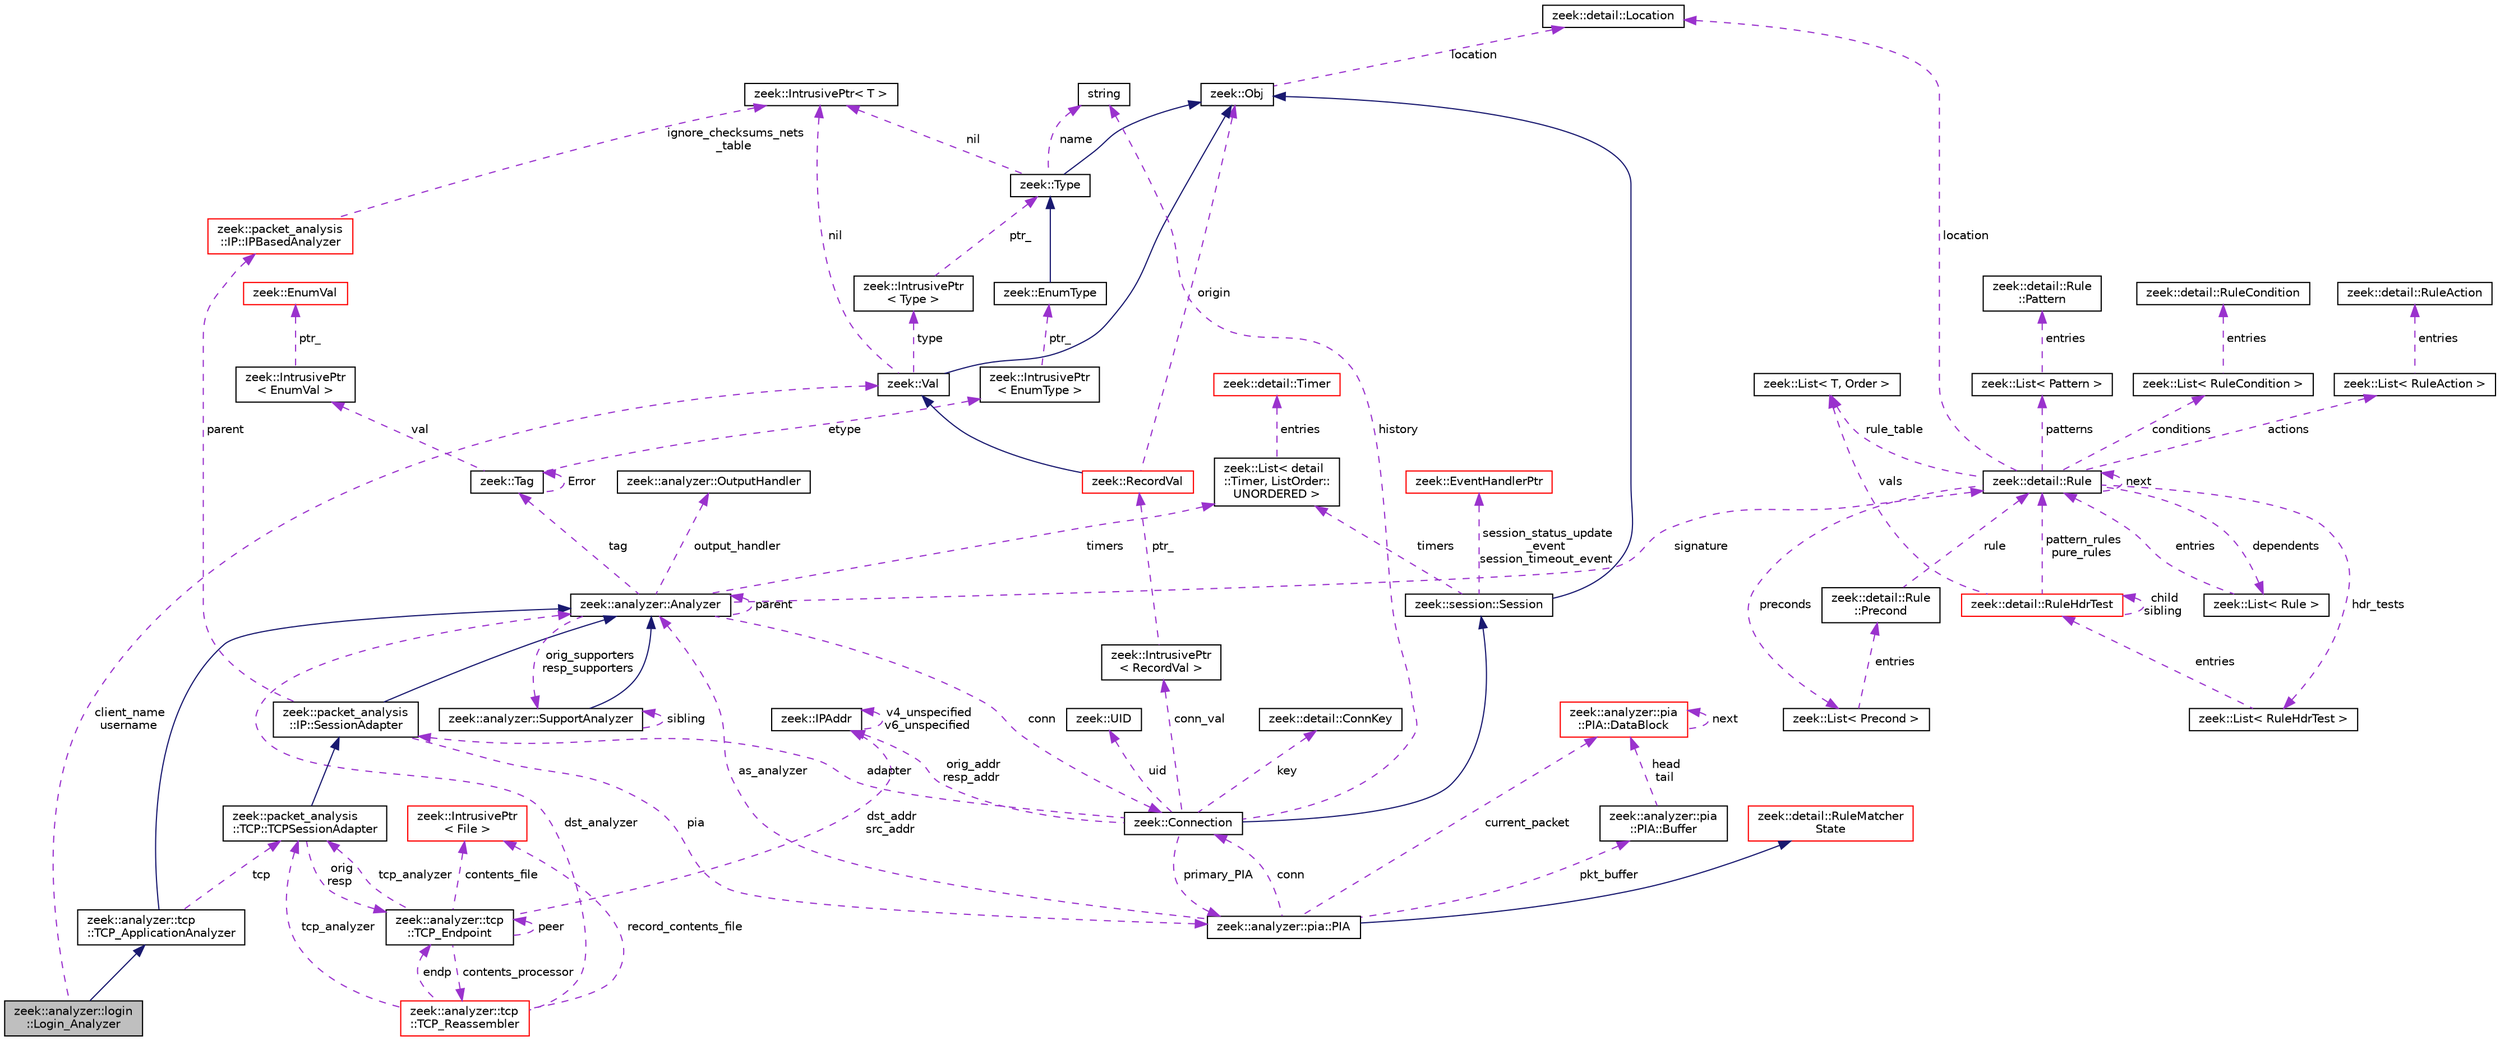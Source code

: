 digraph "zeek::analyzer::login::Login_Analyzer"
{
 // LATEX_PDF_SIZE
  edge [fontname="Helvetica",fontsize="10",labelfontname="Helvetica",labelfontsize="10"];
  node [fontname="Helvetica",fontsize="10",shape=record];
  Node1 [label="zeek::analyzer::login\l::Login_Analyzer",height=0.2,width=0.4,color="black", fillcolor="grey75", style="filled", fontcolor="black",tooltip=" "];
  Node2 -> Node1 [dir="back",color="midnightblue",fontsize="10",style="solid",fontname="Helvetica"];
  Node2 [label="zeek::analyzer::tcp\l::TCP_ApplicationAnalyzer",height=0.2,width=0.4,color="black", fillcolor="white", style="filled",URL="$df/d72/classzeek_1_1analyzer_1_1tcp_1_1TCP__ApplicationAnalyzer.html",tooltip=" "];
  Node3 -> Node2 [dir="back",color="midnightblue",fontsize="10",style="solid",fontname="Helvetica"];
  Node3 [label="zeek::analyzer::Analyzer",height=0.2,width=0.4,color="black", fillcolor="white", style="filled",URL="$d0/d4f/classzeek_1_1analyzer_1_1Analyzer.html",tooltip=" "];
  Node4 -> Node3 [dir="back",color="darkorchid3",fontsize="10",style="dashed",label=" tag" ,fontname="Helvetica"];
  Node4 [label="zeek::Tag",height=0.2,width=0.4,color="black", fillcolor="white", style="filled",URL="$d3/dd0/classzeek_1_1Tag.html",tooltip=" "];
  Node4 -> Node4 [dir="back",color="darkorchid3",fontsize="10",style="dashed",label=" Error" ,fontname="Helvetica"];
  Node5 -> Node4 [dir="back",color="darkorchid3",fontsize="10",style="dashed",label=" val" ,fontname="Helvetica"];
  Node5 [label="zeek::IntrusivePtr\l\< EnumVal \>",height=0.2,width=0.4,color="black", fillcolor="white", style="filled",URL="$d6/dba/classzeek_1_1IntrusivePtr.html",tooltip=" "];
  Node6 -> Node5 [dir="back",color="darkorchid3",fontsize="10",style="dashed",label=" ptr_" ,fontname="Helvetica"];
  Node6 [label="zeek::EnumVal",height=0.2,width=0.4,color="red", fillcolor="white", style="filled",URL="$dc/da0/classzeek_1_1EnumVal.html",tooltip=" "];
  Node15 -> Node4 [dir="back",color="darkorchid3",fontsize="10",style="dashed",label=" etype" ,fontname="Helvetica"];
  Node15 [label="zeek::IntrusivePtr\l\< EnumType \>",height=0.2,width=0.4,color="black", fillcolor="white", style="filled",URL="$d6/dba/classzeek_1_1IntrusivePtr.html",tooltip=" "];
  Node16 -> Node15 [dir="back",color="darkorchid3",fontsize="10",style="dashed",label=" ptr_" ,fontname="Helvetica"];
  Node16 [label="zeek::EnumType",height=0.2,width=0.4,color="black", fillcolor="white", style="filled",URL="$d4/d24/classzeek_1_1EnumType.html",tooltip=" "];
  Node13 -> Node16 [dir="back",color="midnightblue",fontsize="10",style="solid",fontname="Helvetica"];
  Node13 [label="zeek::Type",height=0.2,width=0.4,color="black", fillcolor="white", style="filled",URL="$d0/d4f/classzeek_1_1Type.html",tooltip=" "];
  Node9 -> Node13 [dir="back",color="midnightblue",fontsize="10",style="solid",fontname="Helvetica"];
  Node9 [label="zeek::Obj",height=0.2,width=0.4,color="black", fillcolor="white", style="filled",URL="$dd/df1/classzeek_1_1Obj.html",tooltip=" "];
  Node10 -> Node9 [dir="back",color="darkorchid3",fontsize="10",style="dashed",label=" location" ,fontname="Helvetica"];
  Node10 [label="zeek::detail::Location",height=0.2,width=0.4,color="black", fillcolor="white", style="filled",URL="$d5/d1d/classzeek_1_1detail_1_1Location.html",tooltip=" "];
  Node11 -> Node13 [dir="back",color="darkorchid3",fontsize="10",style="dashed",label=" nil" ,fontname="Helvetica"];
  Node11 [label="zeek::IntrusivePtr\< T \>",height=0.2,width=0.4,color="black", fillcolor="white", style="filled",URL="$d6/dba/classzeek_1_1IntrusivePtr.html",tooltip=" "];
  Node14 -> Node13 [dir="back",color="darkorchid3",fontsize="10",style="dashed",label=" name" ,fontname="Helvetica"];
  Node14 [label="string",height=0.2,width=0.4,color="black", fillcolor="white", style="filled",tooltip=" "];
  Node17 -> Node3 [dir="back",color="darkorchid3",fontsize="10",style="dashed",label=" conn" ,fontname="Helvetica"];
  Node17 [label="zeek::Connection",height=0.2,width=0.4,color="black", fillcolor="white", style="filled",URL="$d0/d12/classzeek_1_1Connection.html",tooltip=" "];
  Node18 -> Node17 [dir="back",color="midnightblue",fontsize="10",style="solid",fontname="Helvetica"];
  Node18 [label="zeek::session::Session",height=0.2,width=0.4,color="black", fillcolor="white", style="filled",URL="$d0/dce/classzeek_1_1session_1_1Session.html",tooltip=" "];
  Node9 -> Node18 [dir="back",color="midnightblue",fontsize="10",style="solid",fontname="Helvetica"];
  Node19 -> Node18 [dir="back",color="darkorchid3",fontsize="10",style="dashed",label=" timers" ,fontname="Helvetica"];
  Node19 [label="zeek::List\< detail\l::Timer, ListOrder::\lUNORDERED \>",height=0.2,width=0.4,color="black", fillcolor="white", style="filled",URL="$d2/d8d/classzeek_1_1List.html",tooltip=" "];
  Node20 -> Node19 [dir="back",color="darkorchid3",fontsize="10",style="dashed",label=" entries" ,fontname="Helvetica"];
  Node20 [label="zeek::detail::Timer",height=0.2,width=0.4,color="red", fillcolor="white", style="filled",URL="$d1/da2/classzeek_1_1detail_1_1Timer.html",tooltip=" "];
  Node22 -> Node18 [dir="back",color="darkorchid3",fontsize="10",style="dashed",label=" session_status_update\l_event\nsession_timeout_event" ,fontname="Helvetica"];
  Node22 [label="zeek::EventHandlerPtr",height=0.2,width=0.4,color="red", fillcolor="white", style="filled",URL="$d7/dc7/classzeek_1_1EventHandlerPtr.html",tooltip=" "];
  Node34 -> Node17 [dir="back",color="darkorchid3",fontsize="10",style="dashed",label=" orig_addr\nresp_addr" ,fontname="Helvetica"];
  Node34 [label="zeek::IPAddr",height=0.2,width=0.4,color="black", fillcolor="white", style="filled",URL="$df/de6/classzeek_1_1IPAddr.html",tooltip=" "];
  Node34 -> Node34 [dir="back",color="darkorchid3",fontsize="10",style="dashed",label=" v4_unspecified\nv6_unspecified" ,fontname="Helvetica"];
  Node35 -> Node17 [dir="back",color="darkorchid3",fontsize="10",style="dashed",label=" conn_val" ,fontname="Helvetica"];
  Node35 [label="zeek::IntrusivePtr\l\< RecordVal \>",height=0.2,width=0.4,color="black", fillcolor="white", style="filled",URL="$d6/dba/classzeek_1_1IntrusivePtr.html",tooltip=" "];
  Node36 -> Node35 [dir="back",color="darkorchid3",fontsize="10",style="dashed",label=" ptr_" ,fontname="Helvetica"];
  Node36 [label="zeek::RecordVal",height=0.2,width=0.4,color="red", fillcolor="white", style="filled",URL="$d7/d7e/classzeek_1_1RecordVal.html",tooltip=" "];
  Node8 -> Node36 [dir="back",color="midnightblue",fontsize="10",style="solid",fontname="Helvetica"];
  Node8 [label="zeek::Val",height=0.2,width=0.4,color="black", fillcolor="white", style="filled",URL="$de/d49/classzeek_1_1Val.html",tooltip=" "];
  Node9 -> Node8 [dir="back",color="midnightblue",fontsize="10",style="solid",fontname="Helvetica"];
  Node11 -> Node8 [dir="back",color="darkorchid3",fontsize="10",style="dashed",label=" nil" ,fontname="Helvetica"];
  Node12 -> Node8 [dir="back",color="darkorchid3",fontsize="10",style="dashed",label=" type" ,fontname="Helvetica"];
  Node12 [label="zeek::IntrusivePtr\l\< Type \>",height=0.2,width=0.4,color="black", fillcolor="white", style="filled",URL="$d6/dba/classzeek_1_1IntrusivePtr.html",tooltip=" "];
  Node13 -> Node12 [dir="back",color="darkorchid3",fontsize="10",style="dashed",label=" ptr_" ,fontname="Helvetica"];
  Node9 -> Node36 [dir="back",color="darkorchid3",fontsize="10",style="dashed",label=" origin" ,fontname="Helvetica"];
  Node38 -> Node17 [dir="back",color="darkorchid3",fontsize="10",style="dashed",label=" key" ,fontname="Helvetica"];
  Node38 [label="zeek::detail::ConnKey",height=0.2,width=0.4,color="black", fillcolor="white", style="filled",URL="$d6/dfc/classzeek_1_1detail_1_1ConnKey.html",tooltip=" "];
  Node14 -> Node17 [dir="back",color="darkorchid3",fontsize="10",style="dashed",label=" history" ,fontname="Helvetica"];
  Node39 -> Node17 [dir="back",color="darkorchid3",fontsize="10",style="dashed",label=" adapter" ,fontname="Helvetica"];
  Node39 [label="zeek::packet_analysis\l::IP::SessionAdapter",height=0.2,width=0.4,color="black", fillcolor="white", style="filled",URL="$d3/db4/classzeek_1_1packet__analysis_1_1IP_1_1SessionAdapter.html",tooltip=" "];
  Node3 -> Node39 [dir="back",color="midnightblue",fontsize="10",style="solid",fontname="Helvetica"];
  Node40 -> Node39 [dir="back",color="darkorchid3",fontsize="10",style="dashed",label=" parent" ,fontname="Helvetica"];
  Node40 [label="zeek::packet_analysis\l::IP::IPBasedAnalyzer",height=0.2,width=0.4,color="red", fillcolor="white", style="filled",URL="$df/d05/classzeek_1_1packet__analysis_1_1IP_1_1IPBasedAnalyzer.html",tooltip=" "];
  Node11 -> Node40 [dir="back",color="darkorchid3",fontsize="10",style="dashed",label=" ignore_checksums_nets\l_table" ,fontname="Helvetica"];
  Node43 -> Node39 [dir="back",color="darkorchid3",fontsize="10",style="dashed",label=" pia" ,fontname="Helvetica"];
  Node43 [label="zeek::analyzer::pia::PIA",height=0.2,width=0.4,color="black", fillcolor="white", style="filled",URL="$dc/d39/classzeek_1_1analyzer_1_1pia_1_1PIA.html",tooltip=" "];
  Node44 -> Node43 [dir="back",color="midnightblue",fontsize="10",style="solid",fontname="Helvetica"];
  Node44 [label="zeek::detail::RuleMatcher\lState",height=0.2,width=0.4,color="red", fillcolor="white", style="filled",URL="$d2/d5d/classzeek_1_1detail_1_1RuleMatcherState.html",tooltip=" "];
  Node76 -> Node43 [dir="back",color="darkorchid3",fontsize="10",style="dashed",label=" pkt_buffer" ,fontname="Helvetica"];
  Node76 [label="zeek::analyzer::pia\l::PIA::Buffer",height=0.2,width=0.4,color="black", fillcolor="white", style="filled",URL="$dc/d06/structzeek_1_1analyzer_1_1pia_1_1PIA_1_1Buffer.html",tooltip=" "];
  Node77 -> Node76 [dir="back",color="darkorchid3",fontsize="10",style="dashed",label=" head\ntail" ,fontname="Helvetica"];
  Node77 [label="zeek::analyzer::pia\l::PIA::DataBlock",height=0.2,width=0.4,color="red", fillcolor="white", style="filled",URL="$dc/d39/classzeek_1_1analyzer_1_1pia_1_1PIA.html#dd/df9/structzeek_1_1analyzer_1_1pia_1_1PIA_1_1DataBlock",tooltip=" "];
  Node77 -> Node77 [dir="back",color="darkorchid3",fontsize="10",style="dashed",label=" next" ,fontname="Helvetica"];
  Node3 -> Node43 [dir="back",color="darkorchid3",fontsize="10",style="dashed",label=" as_analyzer" ,fontname="Helvetica"];
  Node17 -> Node43 [dir="back",color="darkorchid3",fontsize="10",style="dashed",label=" conn" ,fontname="Helvetica"];
  Node77 -> Node43 [dir="back",color="darkorchid3",fontsize="10",style="dashed",label=" current_packet" ,fontname="Helvetica"];
  Node43 -> Node17 [dir="back",color="darkorchid3",fontsize="10",style="dashed",label=" primary_PIA" ,fontname="Helvetica"];
  Node81 -> Node17 [dir="back",color="darkorchid3",fontsize="10",style="dashed",label=" uid" ,fontname="Helvetica"];
  Node81 [label="zeek::UID",height=0.2,width=0.4,color="black", fillcolor="white", style="filled",URL="$db/dea/classzeek_1_1UID.html",tooltip=" "];
  Node3 -> Node3 [dir="back",color="darkorchid3",fontsize="10",style="dashed",label=" parent" ,fontname="Helvetica"];
  Node63 -> Node3 [dir="back",color="darkorchid3",fontsize="10",style="dashed",label=" signature" ,fontname="Helvetica"];
  Node63 [label="zeek::detail::Rule",height=0.2,width=0.4,color="black", fillcolor="white", style="filled",URL="$d2/d1d/classzeek_1_1detail_1_1Rule.html",tooltip=" "];
  Node57 -> Node63 [dir="back",color="darkorchid3",fontsize="10",style="dashed",label=" hdr_tests" ,fontname="Helvetica"];
  Node57 [label="zeek::List\< RuleHdrTest \>",height=0.2,width=0.4,color="black", fillcolor="white", style="filled",URL="$d2/d8d/classzeek_1_1List.html",tooltip=" "];
  Node58 -> Node57 [dir="back",color="darkorchid3",fontsize="10",style="dashed",label=" entries" ,fontname="Helvetica"];
  Node58 [label="zeek::detail::RuleHdrTest",height=0.2,width=0.4,color="red", fillcolor="white", style="filled",URL="$d4/d72/classzeek_1_1detail_1_1RuleHdrTest.html",tooltip=" "];
  Node31 -> Node58 [dir="back",color="darkorchid3",fontsize="10",style="dashed",label=" vals" ,fontname="Helvetica"];
  Node31 [label="zeek::List\< T, Order \>",height=0.2,width=0.4,color="black", fillcolor="white", style="filled",URL="$d2/d8d/classzeek_1_1List.html",tooltip=" "];
  Node63 -> Node58 [dir="back",color="darkorchid3",fontsize="10",style="dashed",label=" pattern_rules\npure_rules" ,fontname="Helvetica"];
  Node58 -> Node58 [dir="back",color="darkorchid3",fontsize="10",style="dashed",label=" child\nsibling" ,fontname="Helvetica"];
  Node64 -> Node63 [dir="back",color="darkorchid3",fontsize="10",style="dashed",label=" conditions" ,fontname="Helvetica"];
  Node64 [label="zeek::List\< RuleCondition \>",height=0.2,width=0.4,color="black", fillcolor="white", style="filled",URL="$d2/d8d/classzeek_1_1List.html",tooltip=" "];
  Node65 -> Node64 [dir="back",color="darkorchid3",fontsize="10",style="dashed",label=" entries" ,fontname="Helvetica"];
  Node65 [label="zeek::detail::RuleCondition",height=0.2,width=0.4,color="black", fillcolor="white", style="filled",URL="$d1/df4/classzeek_1_1detail_1_1RuleCondition.html",tooltip=" "];
  Node66 -> Node63 [dir="back",color="darkorchid3",fontsize="10",style="dashed",label=" actions" ,fontname="Helvetica"];
  Node66 [label="zeek::List\< RuleAction \>",height=0.2,width=0.4,color="black", fillcolor="white", style="filled",URL="$d2/d8d/classzeek_1_1List.html",tooltip=" "];
  Node67 -> Node66 [dir="back",color="darkorchid3",fontsize="10",style="dashed",label=" entries" ,fontname="Helvetica"];
  Node67 [label="zeek::detail::RuleAction",height=0.2,width=0.4,color="black", fillcolor="white", style="filled",URL="$d9/dec/classzeek_1_1detail_1_1RuleAction.html",tooltip=" "];
  Node68 -> Node63 [dir="back",color="darkorchid3",fontsize="10",style="dashed",label=" preconds" ,fontname="Helvetica"];
  Node68 [label="zeek::List\< Precond \>",height=0.2,width=0.4,color="black", fillcolor="white", style="filled",URL="$d2/d8d/classzeek_1_1List.html",tooltip=" "];
  Node69 -> Node68 [dir="back",color="darkorchid3",fontsize="10",style="dashed",label=" entries" ,fontname="Helvetica"];
  Node69 [label="zeek::detail::Rule\l::Precond",height=0.2,width=0.4,color="black", fillcolor="white", style="filled",URL="$d2/d1d/classzeek_1_1detail_1_1Rule.html#d3/d77/structzeek_1_1detail_1_1Rule_1_1Precond",tooltip=" "];
  Node63 -> Node69 [dir="back",color="darkorchid3",fontsize="10",style="dashed",label=" rule" ,fontname="Helvetica"];
  Node70 -> Node63 [dir="back",color="darkorchid3",fontsize="10",style="dashed",label=" dependents" ,fontname="Helvetica"];
  Node70 [label="zeek::List\< Rule \>",height=0.2,width=0.4,color="black", fillcolor="white", style="filled",URL="$d2/d8d/classzeek_1_1List.html",tooltip=" "];
  Node63 -> Node70 [dir="back",color="darkorchid3",fontsize="10",style="dashed",label=" entries" ,fontname="Helvetica"];
  Node71 -> Node63 [dir="back",color="darkorchid3",fontsize="10",style="dashed",label=" patterns" ,fontname="Helvetica"];
  Node71 [label="zeek::List\< Pattern \>",height=0.2,width=0.4,color="black", fillcolor="white", style="filled",URL="$d2/d8d/classzeek_1_1List.html",tooltip=" "];
  Node72 -> Node71 [dir="back",color="darkorchid3",fontsize="10",style="dashed",label=" entries" ,fontname="Helvetica"];
  Node72 [label="zeek::detail::Rule\l::Pattern",height=0.2,width=0.4,color="black", fillcolor="white", style="filled",URL="$d2/d1d/classzeek_1_1detail_1_1Rule.html#db/da5/structzeek_1_1detail_1_1Rule_1_1Pattern",tooltip=" "];
  Node63 -> Node63 [dir="back",color="darkorchid3",fontsize="10",style="dashed",label=" next" ,fontname="Helvetica"];
  Node10 -> Node63 [dir="back",color="darkorchid3",fontsize="10",style="dashed",label=" location" ,fontname="Helvetica"];
  Node31 -> Node63 [dir="back",color="darkorchid3",fontsize="10",style="dashed",label=" rule_table" ,fontname="Helvetica"];
  Node82 -> Node3 [dir="back",color="darkorchid3",fontsize="10",style="dashed",label=" output_handler" ,fontname="Helvetica"];
  Node82 [label="zeek::analyzer::OutputHandler",height=0.2,width=0.4,color="black", fillcolor="white", style="filled",URL="$db/d31/classzeek_1_1analyzer_1_1OutputHandler.html",tooltip=" "];
  Node83 -> Node3 [dir="back",color="darkorchid3",fontsize="10",style="dashed",label=" orig_supporters\nresp_supporters" ,fontname="Helvetica"];
  Node83 [label="zeek::analyzer::SupportAnalyzer",height=0.2,width=0.4,color="black", fillcolor="white", style="filled",URL="$d6/d22/classzeek_1_1analyzer_1_1SupportAnalyzer.html",tooltip=" "];
  Node3 -> Node83 [dir="back",color="midnightblue",fontsize="10",style="solid",fontname="Helvetica"];
  Node83 -> Node83 [dir="back",color="darkorchid3",fontsize="10",style="dashed",label=" sibling" ,fontname="Helvetica"];
  Node19 -> Node3 [dir="back",color="darkorchid3",fontsize="10",style="dashed",label=" timers" ,fontname="Helvetica"];
  Node84 -> Node2 [dir="back",color="darkorchid3",fontsize="10",style="dashed",label=" tcp" ,fontname="Helvetica"];
  Node84 [label="zeek::packet_analysis\l::TCP::TCPSessionAdapter",height=0.2,width=0.4,color="black", fillcolor="white", style="filled",URL="$d3/d6a/classzeek_1_1packet__analysis_1_1TCP_1_1TCPSessionAdapter.html",tooltip=" "];
  Node39 -> Node84 [dir="back",color="midnightblue",fontsize="10",style="solid",fontname="Helvetica"];
  Node85 -> Node84 [dir="back",color="darkorchid3",fontsize="10",style="dashed",label=" orig\nresp" ,fontname="Helvetica"];
  Node85 [label="zeek::analyzer::tcp\l::TCP_Endpoint",height=0.2,width=0.4,color="black", fillcolor="white", style="filled",URL="$de/d6c/classzeek_1_1analyzer_1_1tcp_1_1TCP__Endpoint.html",tooltip=" "];
  Node85 -> Node85 [dir="back",color="darkorchid3",fontsize="10",style="dashed",label=" peer" ,fontname="Helvetica"];
  Node86 -> Node85 [dir="back",color="darkorchid3",fontsize="10",style="dashed",label=" contents_processor" ,fontname="Helvetica"];
  Node86 [label="zeek::analyzer::tcp\l::TCP_Reassembler",height=0.2,width=0.4,color="red", fillcolor="white", style="filled",URL="$d8/db8/classzeek_1_1analyzer_1_1tcp_1_1TCP__Reassembler.html",tooltip=" "];
  Node85 -> Node86 [dir="back",color="darkorchid3",fontsize="10",style="dashed",label=" endp" ,fontname="Helvetica"];
  Node91 -> Node86 [dir="back",color="darkorchid3",fontsize="10",style="dashed",label=" record_contents_file" ,fontname="Helvetica"];
  Node91 [label="zeek::IntrusivePtr\l\< File \>",height=0.2,width=0.4,color="red", fillcolor="white", style="filled",URL="$d6/dba/classzeek_1_1IntrusivePtr.html",tooltip=" "];
  Node3 -> Node86 [dir="back",color="darkorchid3",fontsize="10",style="dashed",label=" dst_analyzer" ,fontname="Helvetica"];
  Node84 -> Node86 [dir="back",color="darkorchid3",fontsize="10",style="dashed",label=" tcp_analyzer" ,fontname="Helvetica"];
  Node84 -> Node85 [dir="back",color="darkorchid3",fontsize="10",style="dashed",label=" tcp_analyzer" ,fontname="Helvetica"];
  Node91 -> Node85 [dir="back",color="darkorchid3",fontsize="10",style="dashed",label=" contents_file" ,fontname="Helvetica"];
  Node34 -> Node85 [dir="back",color="darkorchid3",fontsize="10",style="dashed",label=" dst_addr\nsrc_addr" ,fontname="Helvetica"];
  Node8 -> Node1 [dir="back",color="darkorchid3",fontsize="10",style="dashed",label=" client_name\nusername" ,fontname="Helvetica"];
}
